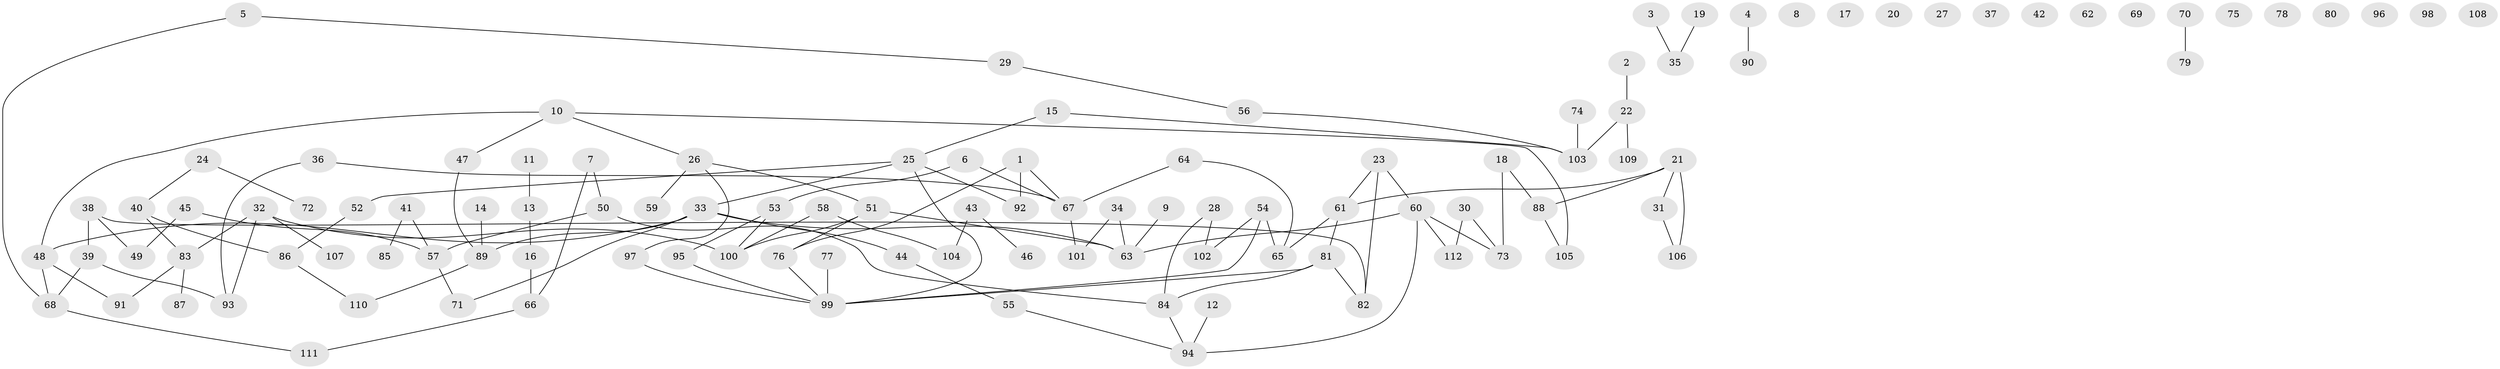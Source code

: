 // coarse degree distribution, {3: 0.15789473684210525, 1: 0.2236842105263158, 4: 0.07894736842105263, 2: 0.18421052631578946, 0: 0.19736842105263158, 6: 0.039473684210526314, 5: 0.09210526315789473, 7: 0.02631578947368421}
// Generated by graph-tools (version 1.1) at 2025/41/03/06/25 10:41:20]
// undirected, 112 vertices, 123 edges
graph export_dot {
graph [start="1"]
  node [color=gray90,style=filled];
  1;
  2;
  3;
  4;
  5;
  6;
  7;
  8;
  9;
  10;
  11;
  12;
  13;
  14;
  15;
  16;
  17;
  18;
  19;
  20;
  21;
  22;
  23;
  24;
  25;
  26;
  27;
  28;
  29;
  30;
  31;
  32;
  33;
  34;
  35;
  36;
  37;
  38;
  39;
  40;
  41;
  42;
  43;
  44;
  45;
  46;
  47;
  48;
  49;
  50;
  51;
  52;
  53;
  54;
  55;
  56;
  57;
  58;
  59;
  60;
  61;
  62;
  63;
  64;
  65;
  66;
  67;
  68;
  69;
  70;
  71;
  72;
  73;
  74;
  75;
  76;
  77;
  78;
  79;
  80;
  81;
  82;
  83;
  84;
  85;
  86;
  87;
  88;
  89;
  90;
  91;
  92;
  93;
  94;
  95;
  96;
  97;
  98;
  99;
  100;
  101;
  102;
  103;
  104;
  105;
  106;
  107;
  108;
  109;
  110;
  111;
  112;
  1 -- 67;
  1 -- 76;
  1 -- 92;
  2 -- 22;
  3 -- 35;
  4 -- 90;
  5 -- 29;
  5 -- 68;
  6 -- 53;
  6 -- 67;
  7 -- 50;
  7 -- 66;
  9 -- 63;
  10 -- 26;
  10 -- 47;
  10 -- 48;
  10 -- 105;
  11 -- 13;
  12 -- 94;
  13 -- 16;
  14 -- 89;
  15 -- 25;
  15 -- 103;
  16 -- 66;
  18 -- 73;
  18 -- 88;
  19 -- 35;
  21 -- 31;
  21 -- 61;
  21 -- 88;
  21 -- 106;
  22 -- 103;
  22 -- 109;
  23 -- 60;
  23 -- 61;
  23 -- 82;
  24 -- 40;
  24 -- 72;
  25 -- 33;
  25 -- 52;
  25 -- 92;
  25 -- 99;
  26 -- 51;
  26 -- 59;
  26 -- 97;
  28 -- 84;
  28 -- 102;
  29 -- 56;
  30 -- 73;
  30 -- 112;
  31 -- 106;
  32 -- 83;
  32 -- 93;
  32 -- 100;
  32 -- 107;
  33 -- 44;
  33 -- 48;
  33 -- 63;
  33 -- 71;
  33 -- 89;
  34 -- 63;
  34 -- 101;
  36 -- 67;
  36 -- 93;
  38 -- 39;
  38 -- 49;
  38 -- 82;
  39 -- 68;
  39 -- 93;
  40 -- 83;
  40 -- 86;
  41 -- 57;
  41 -- 85;
  43 -- 46;
  43 -- 104;
  44 -- 55;
  45 -- 49;
  45 -- 57;
  47 -- 89;
  48 -- 68;
  48 -- 91;
  50 -- 57;
  50 -- 84;
  51 -- 63;
  51 -- 76;
  51 -- 100;
  52 -- 86;
  53 -- 95;
  53 -- 100;
  54 -- 65;
  54 -- 99;
  54 -- 102;
  55 -- 94;
  56 -- 103;
  57 -- 71;
  58 -- 100;
  58 -- 104;
  60 -- 63;
  60 -- 73;
  60 -- 94;
  60 -- 112;
  61 -- 65;
  61 -- 81;
  64 -- 65;
  64 -- 67;
  66 -- 111;
  67 -- 101;
  68 -- 111;
  70 -- 79;
  74 -- 103;
  76 -- 99;
  77 -- 99;
  81 -- 82;
  81 -- 84;
  81 -- 99;
  83 -- 87;
  83 -- 91;
  84 -- 94;
  86 -- 110;
  88 -- 105;
  89 -- 110;
  95 -- 99;
  97 -- 99;
}
